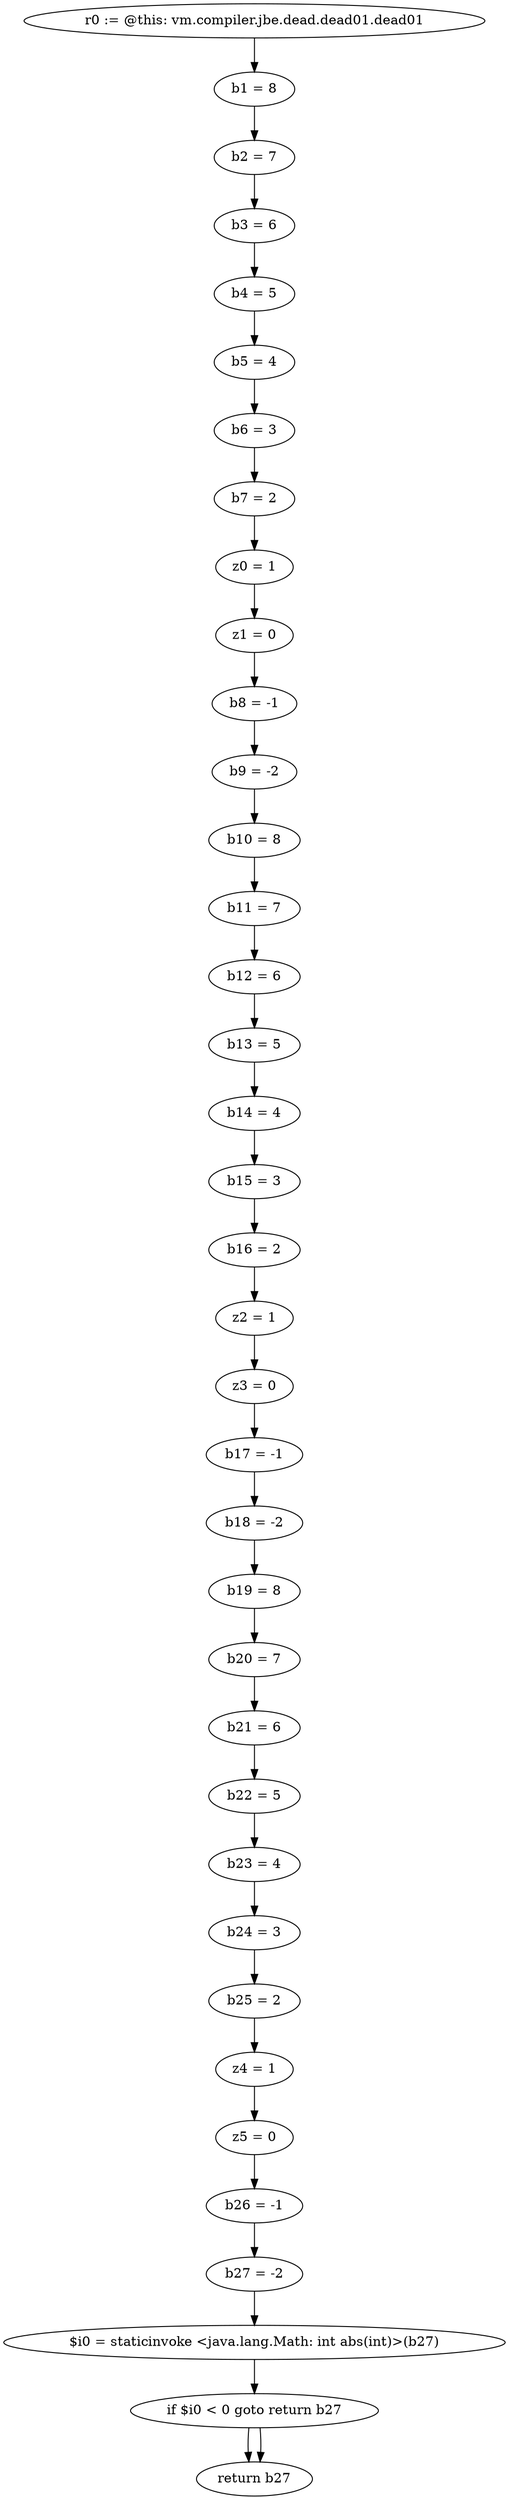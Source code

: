 digraph "unitGraph" {
    "r0 := @this: vm.compiler.jbe.dead.dead01.dead01"
    "b1 = 8"
    "b2 = 7"
    "b3 = 6"
    "b4 = 5"
    "b5 = 4"
    "b6 = 3"
    "b7 = 2"
    "z0 = 1"
    "z1 = 0"
    "b8 = -1"
    "b9 = -2"
    "b10 = 8"
    "b11 = 7"
    "b12 = 6"
    "b13 = 5"
    "b14 = 4"
    "b15 = 3"
    "b16 = 2"
    "z2 = 1"
    "z3 = 0"
    "b17 = -1"
    "b18 = -2"
    "b19 = 8"
    "b20 = 7"
    "b21 = 6"
    "b22 = 5"
    "b23 = 4"
    "b24 = 3"
    "b25 = 2"
    "z4 = 1"
    "z5 = 0"
    "b26 = -1"
    "b27 = -2"
    "$i0 = staticinvoke <java.lang.Math: int abs(int)>(b27)"
    "if $i0 < 0 goto return b27"
    "return b27"
    "r0 := @this: vm.compiler.jbe.dead.dead01.dead01"->"b1 = 8";
    "b1 = 8"->"b2 = 7";
    "b2 = 7"->"b3 = 6";
    "b3 = 6"->"b4 = 5";
    "b4 = 5"->"b5 = 4";
    "b5 = 4"->"b6 = 3";
    "b6 = 3"->"b7 = 2";
    "b7 = 2"->"z0 = 1";
    "z0 = 1"->"z1 = 0";
    "z1 = 0"->"b8 = -1";
    "b8 = -1"->"b9 = -2";
    "b9 = -2"->"b10 = 8";
    "b10 = 8"->"b11 = 7";
    "b11 = 7"->"b12 = 6";
    "b12 = 6"->"b13 = 5";
    "b13 = 5"->"b14 = 4";
    "b14 = 4"->"b15 = 3";
    "b15 = 3"->"b16 = 2";
    "b16 = 2"->"z2 = 1";
    "z2 = 1"->"z3 = 0";
    "z3 = 0"->"b17 = -1";
    "b17 = -1"->"b18 = -2";
    "b18 = -2"->"b19 = 8";
    "b19 = 8"->"b20 = 7";
    "b20 = 7"->"b21 = 6";
    "b21 = 6"->"b22 = 5";
    "b22 = 5"->"b23 = 4";
    "b23 = 4"->"b24 = 3";
    "b24 = 3"->"b25 = 2";
    "b25 = 2"->"z4 = 1";
    "z4 = 1"->"z5 = 0";
    "z5 = 0"->"b26 = -1";
    "b26 = -1"->"b27 = -2";
    "b27 = -2"->"$i0 = staticinvoke <java.lang.Math: int abs(int)>(b27)";
    "$i0 = staticinvoke <java.lang.Math: int abs(int)>(b27)"->"if $i0 < 0 goto return b27";
    "if $i0 < 0 goto return b27"->"return b27";
    "if $i0 < 0 goto return b27"->"return b27";
}
